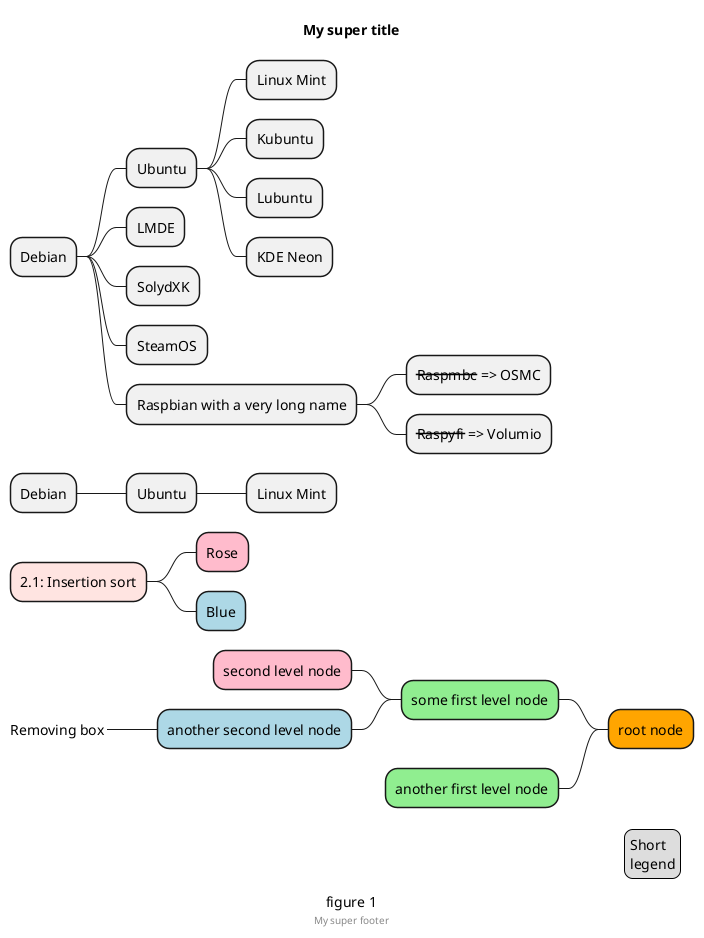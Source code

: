 @startmindmap
caption figure 1
title My super title

* Debian
** Ubuntu
*** Linux Mint
*** Kubuntu
*** Lubuntu
*** KDE Neon
** LMDE
** SolydXK
** SteamOS
** Raspbian with a very long name
*** <s>Raspmbc</s> => OSMC
*** <s>Raspyfi</s> => Volumio

* Debian
** Ubuntu
*** Linux Mint

*[#MistyRose] 2.1: Insertion sort
**[#FFBBCC] Rose
**[#lightblue] Blue

left side

*[#Orange] root node
 *[#lightgreen] some first level node
  *[#FFBBCC] second level node
  *[#lightblue] another second level node
   *_ Removing box
 *[#lightgreen] another first level node

center footer My super footer

legend right
  Short
  legend
endlegend


@endmindmap
